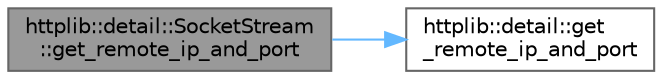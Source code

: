 digraph "httplib::detail::SocketStream::get_remote_ip_and_port"
{
 // LATEX_PDF_SIZE
  bgcolor="transparent";
  edge [fontname=Helvetica,fontsize=10,labelfontname=Helvetica,labelfontsize=10];
  node [fontname=Helvetica,fontsize=10,shape=box,height=0.2,width=0.4];
  rankdir="LR";
  Node1 [id="Node000001",label="httplib::detail::SocketStream\l::get_remote_ip_and_port",height=0.2,width=0.4,color="gray40", fillcolor="grey60", style="filled", fontcolor="black",tooltip=" "];
  Node1 -> Node2 [id="edge1_Node000001_Node000002",color="steelblue1",style="solid",tooltip=" "];
  Node2 [id="Node000002",label="httplib::detail::get\l_remote_ip_and_port",height=0.2,width=0.4,color="grey40", fillcolor="white", style="filled",URL="$namespacehttplib_1_1detail.html#a12c303379e2647b2148a6245235423ed",tooltip=" "];
}
